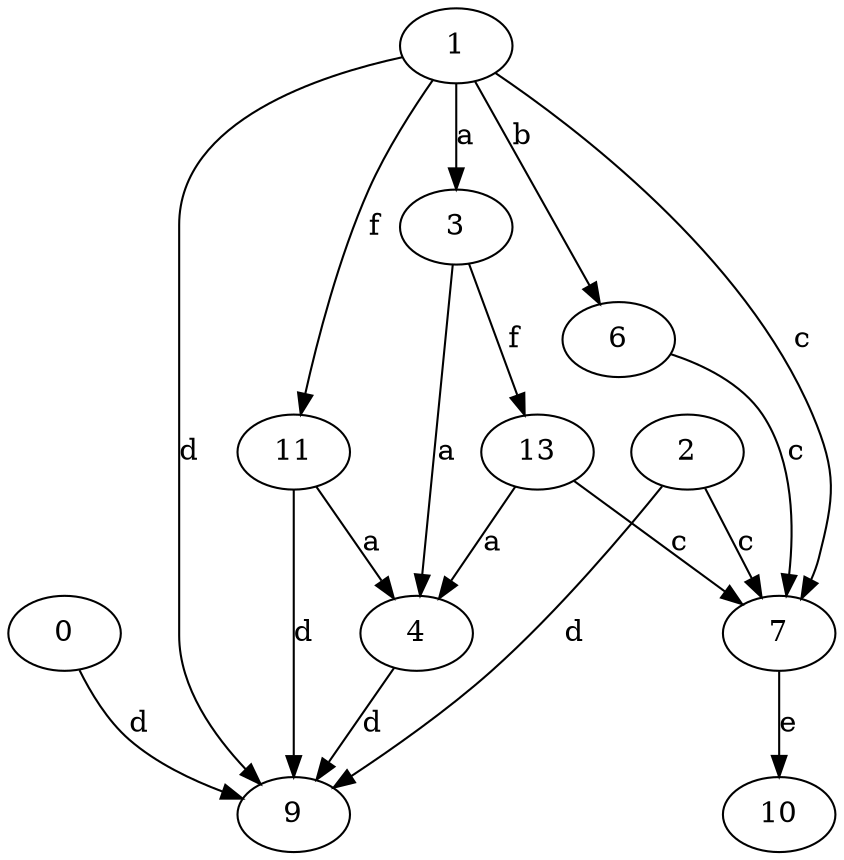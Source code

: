 strict digraph  {
3;
4;
0;
6;
7;
1;
9;
10;
11;
2;
13;
3 -> 4  [label=a];
3 -> 13  [label=f];
4 -> 9  [label=d];
0 -> 9  [label=d];
6 -> 7  [label=c];
7 -> 10  [label=e];
1 -> 3  [label=a];
1 -> 6  [label=b];
1 -> 7  [label=c];
1 -> 9  [label=d];
1 -> 11  [label=f];
11 -> 4  [label=a];
11 -> 9  [label=d];
2 -> 7  [label=c];
2 -> 9  [label=d];
13 -> 4  [label=a];
13 -> 7  [label=c];
}
